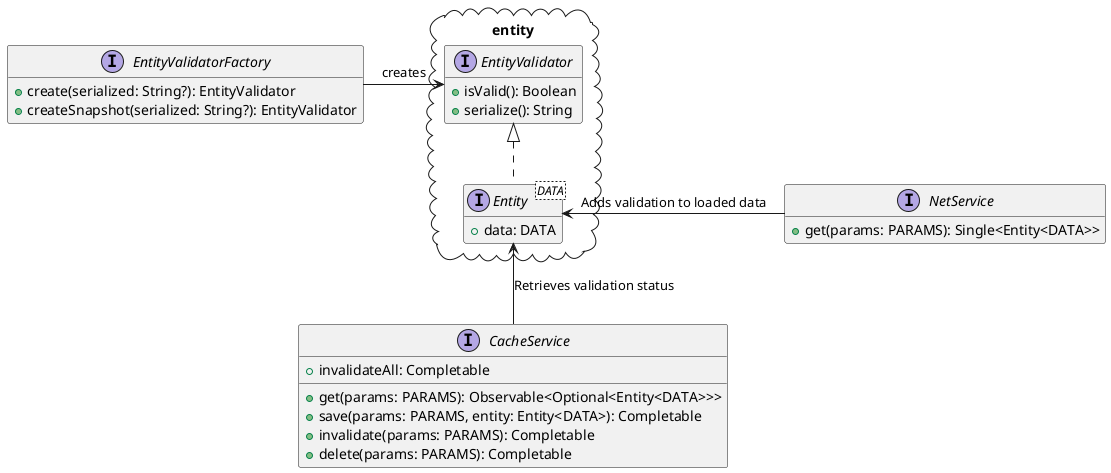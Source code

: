 @startuml

hide empty members

package entity <<Cloud>> {
    interface EntityValidator {
        +isValid(): Boolean
        +serialize(): String
    }
    EntityValidator <|.. Entity

    interface Entity<DATA> {
        +data: DATA
    }
}

interface EntityValidatorFactory {
    +create(serialized: String?): EntityValidator
    +createSnapshot(serialized: String?): EntityValidator
}
EntityValidatorFactory -> EntityValidator: creates

interface NetService {
    +get(params: PARAMS): Single<Entity<DATA>>
}
NetService -> Entity: Adds validation to loaded data

interface CacheService {
    +get(params: PARAMS): Observable<Optional<Entity<DATA>>>
    +save(params: PARAMS, entity: Entity<DATA>): Completable
    +invalidate(params: PARAMS): Completable
    +invalidateAll: Completable
    +delete(params: PARAMS): Completable
}
Entity <-- CacheService : Retrieves validation status

@enduml
